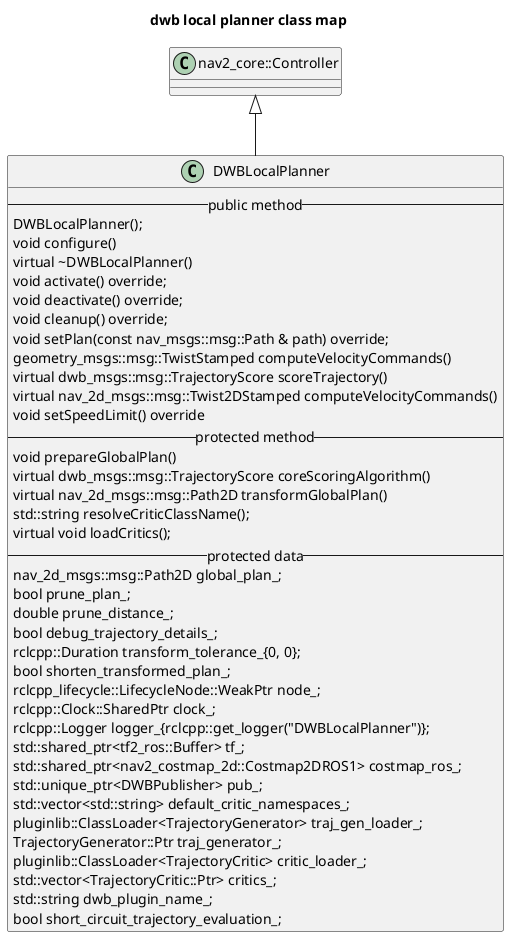 @startuml
Title "dwb local planner class map"

class nav2_core::Controller

class DWBLocalPlanner
{
-- public method --
DWBLocalPlanner();
void configure()
virtual ~DWBLocalPlanner()
void activate() override;
void deactivate() override;
void cleanup() override;
void setPlan(const nav_msgs::msg::Path & path) override;
geometry_msgs::msg::TwistStamped computeVelocityCommands()
virtual dwb_msgs::msg::TrajectoryScore scoreTrajectory()
virtual nav_2d_msgs::msg::Twist2DStamped computeVelocityCommands()
void setSpeedLimit() override
-- protected method --
void prepareGlobalPlan()
virtual dwb_msgs::msg::TrajectoryScore coreScoringAlgorithm()
virtual nav_2d_msgs::msg::Path2D transformGlobalPlan()
std::string resolveCriticClassName();
virtual void loadCritics();
-- protected data --
nav_2d_msgs::msg::Path2D global_plan_;
bool prune_plan_;
double prune_distance_;
bool debug_trajectory_details_;
rclcpp::Duration transform_tolerance_{0, 0};
bool shorten_transformed_plan_;
rclcpp_lifecycle::LifecycleNode::WeakPtr node_;
rclcpp::Clock::SharedPtr clock_;
rclcpp::Logger logger_{rclcpp::get_logger("DWBLocalPlanner")};
std::shared_ptr<tf2_ros::Buffer> tf_;
std::shared_ptr<nav2_costmap_2d::Costmap2DROS1> costmap_ros_;
std::unique_ptr<DWBPublisher> pub_;
std::vector<std::string> default_critic_namespaces_;
pluginlib::ClassLoader<TrajectoryGenerator> traj_gen_loader_;
TrajectoryGenerator::Ptr traj_generator_;
pluginlib::ClassLoader<TrajectoryCritic> critic_loader_;
std::vector<TrajectoryCritic::Ptr> critics_;
std::string dwb_plugin_name_;
bool short_circuit_trajectory_evaluation_;
}

nav2_core::Controller <|-- DWBLocalPlanner

' OscillationCritic +-- CommandTrend
' MapGridCritic +-- MapGridQueue
' CostmapQueue <|-- MapGridQueue
' TrajectoryCritic <|-- BaseObstacleCritic
' TrajectoryCritic <|-- MapGridCritic
' MapGridCritic <|--  GoalDistCritic
' GoalDistCritic <|-- GoalAlignCritic
' BaseObstacleCritic <|-- ObstacleFootprintCritic
' TrajectoryCritic <|-- OscillationCritic
' PathDistCritic <|-- PathAlignCritic
' MapGridCritic <|-- PathDistCritic
' TrajectoryCritic <|-- PreferForwardCritic
' TrajectoryCritic <|-- RotateToGoalCritic
' TrajectoryCritic <|-- TwirlingCritic

@enduml
